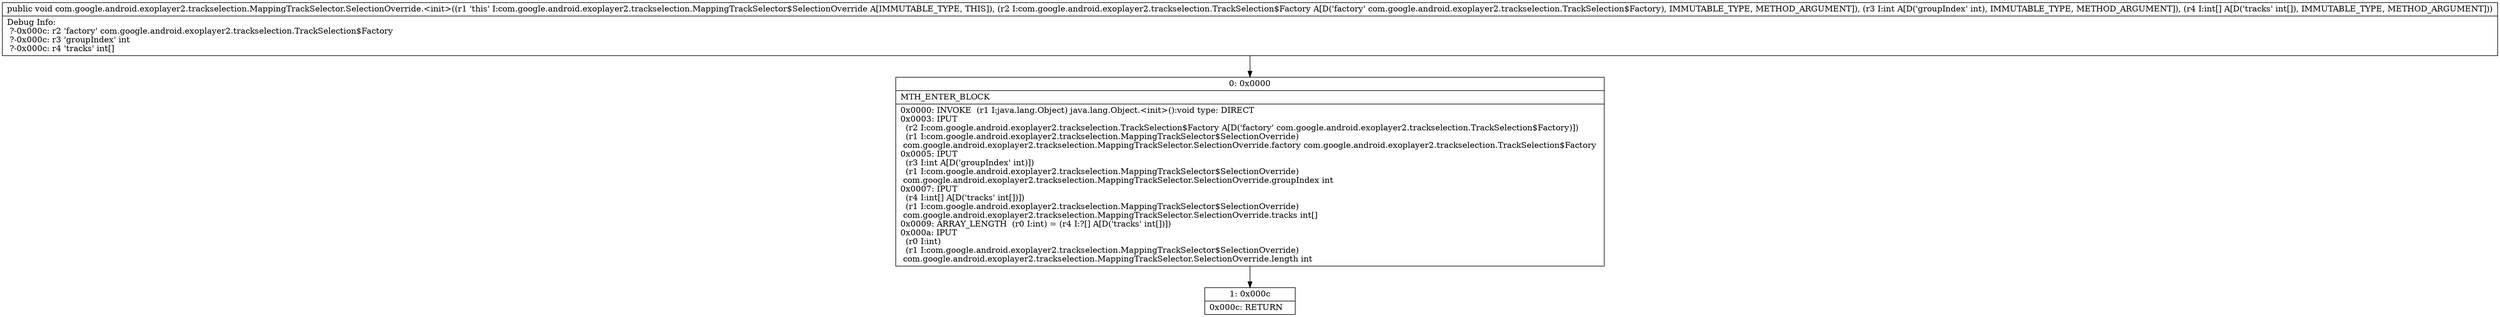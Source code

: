 digraph "CFG forcom.google.android.exoplayer2.trackselection.MappingTrackSelector.SelectionOverride.\<init\>(Lcom\/google\/android\/exoplayer2\/trackselection\/TrackSelection$Factory;I[I)V" {
Node_0 [shape=record,label="{0\:\ 0x0000|MTH_ENTER_BLOCK\l|0x0000: INVOKE  (r1 I:java.lang.Object) java.lang.Object.\<init\>():void type: DIRECT \l0x0003: IPUT  \l  (r2 I:com.google.android.exoplayer2.trackselection.TrackSelection$Factory A[D('factory' com.google.android.exoplayer2.trackselection.TrackSelection$Factory)])\l  (r1 I:com.google.android.exoplayer2.trackselection.MappingTrackSelector$SelectionOverride)\l com.google.android.exoplayer2.trackselection.MappingTrackSelector.SelectionOverride.factory com.google.android.exoplayer2.trackselection.TrackSelection$Factory \l0x0005: IPUT  \l  (r3 I:int A[D('groupIndex' int)])\l  (r1 I:com.google.android.exoplayer2.trackselection.MappingTrackSelector$SelectionOverride)\l com.google.android.exoplayer2.trackselection.MappingTrackSelector.SelectionOverride.groupIndex int \l0x0007: IPUT  \l  (r4 I:int[] A[D('tracks' int[])])\l  (r1 I:com.google.android.exoplayer2.trackselection.MappingTrackSelector$SelectionOverride)\l com.google.android.exoplayer2.trackselection.MappingTrackSelector.SelectionOverride.tracks int[] \l0x0009: ARRAY_LENGTH  (r0 I:int) = (r4 I:?[] A[D('tracks' int[])]) \l0x000a: IPUT  \l  (r0 I:int)\l  (r1 I:com.google.android.exoplayer2.trackselection.MappingTrackSelector$SelectionOverride)\l com.google.android.exoplayer2.trackselection.MappingTrackSelector.SelectionOverride.length int \l}"];
Node_1 [shape=record,label="{1\:\ 0x000c|0x000c: RETURN   \l}"];
MethodNode[shape=record,label="{public void com.google.android.exoplayer2.trackselection.MappingTrackSelector.SelectionOverride.\<init\>((r1 'this' I:com.google.android.exoplayer2.trackselection.MappingTrackSelector$SelectionOverride A[IMMUTABLE_TYPE, THIS]), (r2 I:com.google.android.exoplayer2.trackselection.TrackSelection$Factory A[D('factory' com.google.android.exoplayer2.trackselection.TrackSelection$Factory), IMMUTABLE_TYPE, METHOD_ARGUMENT]), (r3 I:int A[D('groupIndex' int), IMMUTABLE_TYPE, METHOD_ARGUMENT]), (r4 I:int[] A[D('tracks' int[]), IMMUTABLE_TYPE, METHOD_ARGUMENT]))  | Debug Info:\l  ?\-0x000c: r2 'factory' com.google.android.exoplayer2.trackselection.TrackSelection$Factory\l  ?\-0x000c: r3 'groupIndex' int\l  ?\-0x000c: r4 'tracks' int[]\l}"];
MethodNode -> Node_0;
Node_0 -> Node_1;
}

